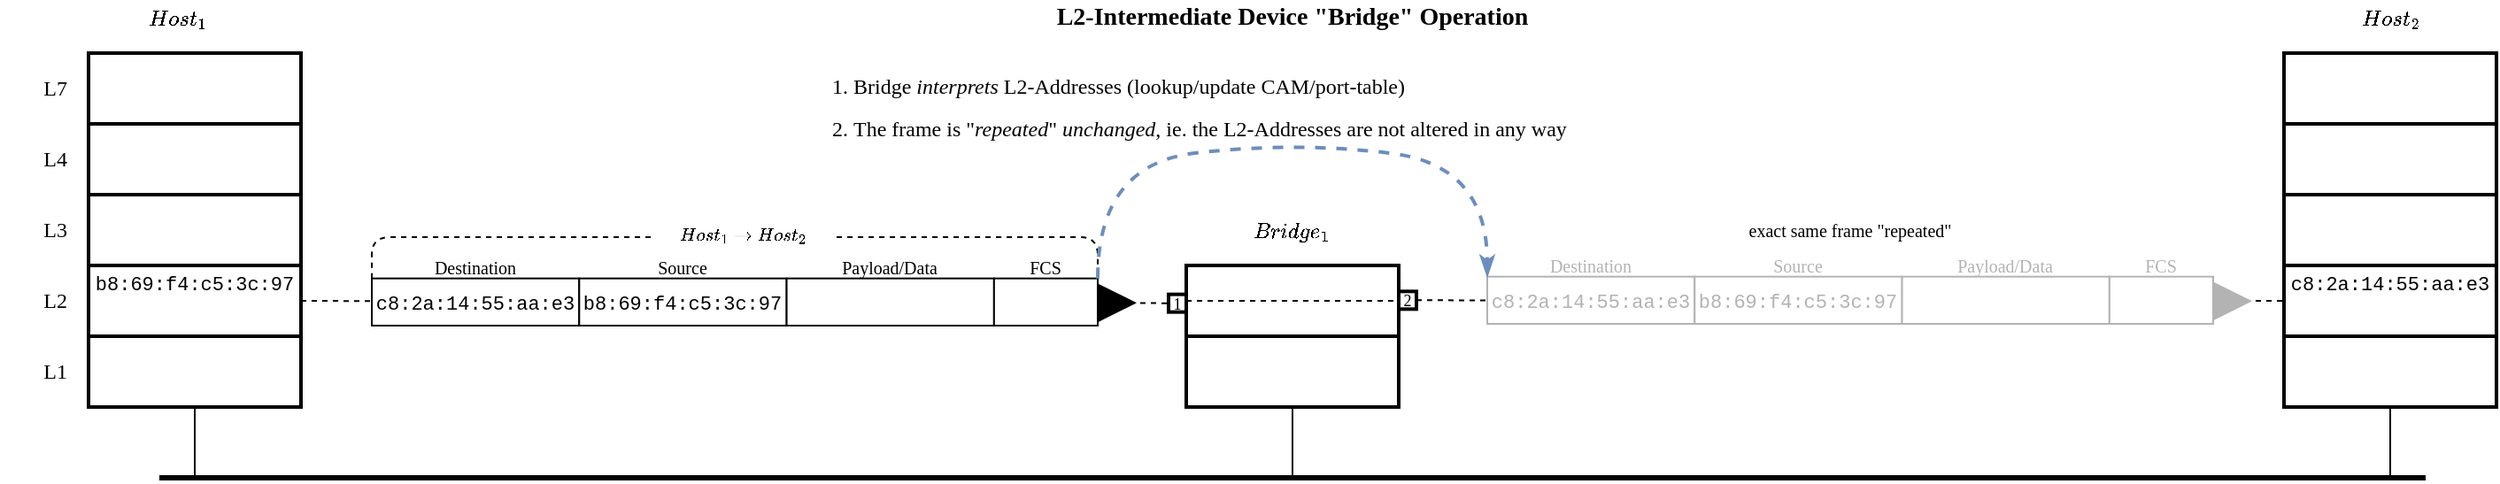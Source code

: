 <mxfile version="13.7.7" type="github">
  <diagram id="GS0gh4Sqh1Imd_AyxvJ1" name="Page-1">
    <mxGraphModel dx="1238" dy="598" grid="1" gridSize="10" guides="1" tooltips="1" connect="1" arrows="1" fold="1" page="1" pageScale="1" pageWidth="1169" pageHeight="827" math="1" shadow="0">
      <root>
        <mxCell id="0" />
        <mxCell id="1" parent="0" />
        <mxCell id="A-RnJZwd3Cinr7Ehx1_a-79" value="" style="endArrow=none;dashed=1;html=1;strokeWidth=1;exitX=1;exitY=0.5;exitDx=0;exitDy=0;entryX=0;entryY=0.5;entryDx=0;entryDy=0;" parent="1" source="A-RnJZwd3Cinr7Ehx1_a-4" target="A-RnJZwd3Cinr7Ehx1_a-78" edge="1">
          <mxGeometry width="50" height="50" relative="1" as="geometry">
            <mxPoint x="200" y="220" as="sourcePoint" />
            <mxPoint x="700" y="220" as="targetPoint" />
          </mxGeometry>
        </mxCell>
        <mxCell id="A-RnJZwd3Cinr7Ehx1_a-1" value="" style="rounded=0;whiteSpace=wrap;html=1;strokeWidth=2;" parent="1" vertex="1">
          <mxGeometry x="80" y="80" width="120" height="40" as="geometry" />
        </mxCell>
        <mxCell id="A-RnJZwd3Cinr7Ehx1_a-2" value="" style="rounded=0;whiteSpace=wrap;html=1;strokeWidth=2;" parent="1" vertex="1">
          <mxGeometry x="80" y="120" width="120" height="40" as="geometry" />
        </mxCell>
        <mxCell id="A-RnJZwd3Cinr7Ehx1_a-3" value="" style="rounded=0;whiteSpace=wrap;html=1;strokeWidth=2;" parent="1" vertex="1">
          <mxGeometry x="80" y="160" width="120" height="40" as="geometry" />
        </mxCell>
        <mxCell id="A-RnJZwd3Cinr7Ehx1_a-4" value="" style="rounded=0;whiteSpace=wrap;html=1;strokeWidth=2;" parent="1" vertex="1">
          <mxGeometry x="80" y="200" width="120" height="40" as="geometry" />
        </mxCell>
        <mxCell id="A-RnJZwd3Cinr7Ehx1_a-5" value="" style="rounded=0;whiteSpace=wrap;html=1;strokeWidth=2;" parent="1" vertex="1">
          <mxGeometry x="80" y="240" width="120" height="40" as="geometry" />
        </mxCell>
        <mxCell id="A-RnJZwd3Cinr7Ehx1_a-11" value="" style="endArrow=none;html=1;strokeWidth=3;" parent="1" edge="1">
          <mxGeometry width="50" height="50" relative="1" as="geometry">
            <mxPoint x="120" y="320" as="sourcePoint" />
            <mxPoint x="1400" y="320" as="targetPoint" />
          </mxGeometry>
        </mxCell>
        <mxCell id="A-RnJZwd3Cinr7Ehx1_a-12" value="" style="endArrow=none;html=1;strokeWidth=1;entryX=0.5;entryY=1;entryDx=0;entryDy=0;" parent="1" target="A-RnJZwd3Cinr7Ehx1_a-5" edge="1">
          <mxGeometry width="50" height="50" relative="1" as="geometry">
            <mxPoint x="140" y="320" as="sourcePoint" />
            <mxPoint x="650" y="350" as="targetPoint" />
          </mxGeometry>
        </mxCell>
        <mxCell id="A-RnJZwd3Cinr7Ehx1_a-14" value="" style="endArrow=none;dashed=1;html=1;strokeWidth=1;exitX=1;exitY=0.5;exitDx=0;exitDy=0;entryX=0;entryY=0.5;entryDx=0;entryDy=0;" parent="1" source="A-RnJZwd3Cinr7Ehx1_a-78" target="A-RnJZwd3Cinr7Ehx1_a-18" edge="1">
          <mxGeometry width="50" height="50" relative="1" as="geometry">
            <mxPoint x="600" y="400" as="sourcePoint" />
            <mxPoint x="360" y="220" as="targetPoint" />
          </mxGeometry>
        </mxCell>
        <mxCell id="A-RnJZwd3Cinr7Ehx1_a-18" value="" style="rounded=0;whiteSpace=wrap;html=1;strokeWidth=2;" parent="1" vertex="1">
          <mxGeometry x="700" y="200" width="120" height="40" as="geometry" />
        </mxCell>
        <mxCell id="A-RnJZwd3Cinr7Ehx1_a-19" value="" style="rounded=0;whiteSpace=wrap;html=1;strokeWidth=2;" parent="1" vertex="1">
          <mxGeometry x="700" y="240" width="120" height="40" as="geometry" />
        </mxCell>
        <mxCell id="A-RnJZwd3Cinr7Ehx1_a-20" value="" style="endArrow=none;html=1;strokeWidth=1;entryX=0.5;entryY=1;entryDx=0;entryDy=0;" parent="1" target="A-RnJZwd3Cinr7Ehx1_a-19" edge="1">
          <mxGeometry width="50" height="50" relative="1" as="geometry">
            <mxPoint x="760" y="320" as="sourcePoint" />
            <mxPoint x="590" y="350" as="targetPoint" />
          </mxGeometry>
        </mxCell>
        <mxCell id="A-RnJZwd3Cinr7Ehx1_a-21" value="L7" style="text;html=1;strokeColor=none;fillColor=none;align=right;verticalAlign=middle;whiteSpace=wrap;rounded=0;fontFamily=Verdana;" parent="1" vertex="1">
          <mxGeometry x="30" y="90" width="40" height="20" as="geometry" />
        </mxCell>
        <mxCell id="A-RnJZwd3Cinr7Ehx1_a-22" value="L4" style="text;html=1;strokeColor=none;fillColor=none;align=right;verticalAlign=middle;whiteSpace=wrap;rounded=0;fontFamily=Verdana;" parent="1" vertex="1">
          <mxGeometry x="30" y="130" width="40" height="20" as="geometry" />
        </mxCell>
        <mxCell id="A-RnJZwd3Cinr7Ehx1_a-23" value="L3" style="text;html=1;strokeColor=none;fillColor=none;align=right;verticalAlign=middle;whiteSpace=wrap;rounded=0;fontFamily=Verdana;" parent="1" vertex="1">
          <mxGeometry x="30" y="170" width="40" height="20" as="geometry" />
        </mxCell>
        <mxCell id="A-RnJZwd3Cinr7Ehx1_a-24" value="L2" style="text;html=1;strokeColor=none;fillColor=none;align=right;verticalAlign=middle;whiteSpace=wrap;rounded=0;fontFamily=Verdana;" parent="1" vertex="1">
          <mxGeometry x="30" y="210" width="40" height="20" as="geometry" />
        </mxCell>
        <mxCell id="A-RnJZwd3Cinr7Ehx1_a-25" value="L1" style="text;html=1;strokeColor=none;fillColor=none;align=right;verticalAlign=middle;whiteSpace=wrap;rounded=0;fontFamily=Verdana;" parent="1" vertex="1">
          <mxGeometry x="30" y="250" width="40" height="20" as="geometry" />
        </mxCell>
        <mxCell id="A-RnJZwd3Cinr7Ehx1_a-26" value="" style="endArrow=none;dashed=1;html=1;strokeWidth=1;entryX=0;entryY=0.5;entryDx=0;entryDy=0;" parent="1" source="A-RnJZwd3Cinr7Ehx1_a-80" target="A-RnJZwd3Cinr7Ehx1_a-9" edge="1">
          <mxGeometry width="50" height="50" relative="1" as="geometry">
            <mxPoint x="820" y="219" as="sourcePoint" />
            <mxPoint x="960" y="219.5" as="targetPoint" />
          </mxGeometry>
        </mxCell>
        <mxCell id="A-RnJZwd3Cinr7Ehx1_a-27" value="$$Host_1$$" style="text;html=1;strokeColor=none;fillColor=none;align=center;verticalAlign=middle;whiteSpace=wrap;rounded=0;fontFamily=Verdana;" parent="1" vertex="1">
          <mxGeometry x="110" y="50" width="40" height="20" as="geometry" />
        </mxCell>
        <mxCell id="A-RnJZwd3Cinr7Ehx1_a-29" value="$$Bridge_1$$" style="text;html=1;strokeColor=none;fillColor=none;align=center;verticalAlign=middle;whiteSpace=wrap;rounded=0;fontFamily=Verdana;" parent="1" vertex="1">
          <mxGeometry x="740" y="170" width="40" height="20" as="geometry" />
        </mxCell>
        <mxCell id="A-RnJZwd3Cinr7Ehx1_a-30" value="&lt;p class=&quot;p1&quot; style=&quot;margin: 0px ; font-stretch: normal ; line-height: normal ; font-size: 11px&quot;&gt;&lt;span class=&quot;s1&quot; style=&quot;background-color: rgb(255 , 255 , 255)&quot;&gt;&lt;font face=&quot;Courier New&quot;&gt;b8:69:f4:c5:3c:97&lt;/font&gt;&lt;/span&gt;&lt;/p&gt;" style="text;html=1;strokeColor=none;fillColor=none;align=center;verticalAlign=middle;whiteSpace=wrap;rounded=0;rotation=0;" parent="1" vertex="1">
          <mxGeometry x="120" y="200" width="40" height="20" as="geometry" />
        </mxCell>
        <mxCell id="A-RnJZwd3Cinr7Ehx1_a-56" value="" style="group" parent="1" vertex="1" connectable="0">
          <mxGeometry x="1320" y="50" width="120" height="270" as="geometry" />
        </mxCell>
        <mxCell id="A-RnJZwd3Cinr7Ehx1_a-6" value="" style="rounded=0;whiteSpace=wrap;html=1;strokeWidth=2;" parent="A-RnJZwd3Cinr7Ehx1_a-56" vertex="1">
          <mxGeometry y="30" width="120" height="40" as="geometry" />
        </mxCell>
        <mxCell id="A-RnJZwd3Cinr7Ehx1_a-7" value="" style="rounded=0;whiteSpace=wrap;html=1;strokeWidth=2;" parent="A-RnJZwd3Cinr7Ehx1_a-56" vertex="1">
          <mxGeometry y="70" width="120" height="40" as="geometry" />
        </mxCell>
        <mxCell id="A-RnJZwd3Cinr7Ehx1_a-8" value="" style="rounded=0;whiteSpace=wrap;html=1;strokeWidth=2;" parent="A-RnJZwd3Cinr7Ehx1_a-56" vertex="1">
          <mxGeometry y="110" width="120" height="40" as="geometry" />
        </mxCell>
        <mxCell id="A-RnJZwd3Cinr7Ehx1_a-9" value="" style="rounded=0;whiteSpace=wrap;html=1;strokeWidth=2;" parent="A-RnJZwd3Cinr7Ehx1_a-56" vertex="1">
          <mxGeometry y="150" width="120" height="40" as="geometry" />
        </mxCell>
        <mxCell id="A-RnJZwd3Cinr7Ehx1_a-10" value="" style="rounded=0;whiteSpace=wrap;html=1;strokeWidth=2;" parent="A-RnJZwd3Cinr7Ehx1_a-56" vertex="1">
          <mxGeometry y="190" width="120" height="40" as="geometry" />
        </mxCell>
        <mxCell id="A-RnJZwd3Cinr7Ehx1_a-13" value="" style="endArrow=none;html=1;strokeWidth=1;entryX=0.5;entryY=1;entryDx=0;entryDy=0;" parent="A-RnJZwd3Cinr7Ehx1_a-56" target="A-RnJZwd3Cinr7Ehx1_a-10" edge="1">
          <mxGeometry width="50" height="50" relative="1" as="geometry">
            <mxPoint x="60" y="270" as="sourcePoint" />
            <mxPoint x="-110" y="300" as="targetPoint" />
          </mxGeometry>
        </mxCell>
        <mxCell id="A-RnJZwd3Cinr7Ehx1_a-28" value="$$Host_2$$" style="text;html=1;strokeColor=none;fillColor=none;align=center;verticalAlign=middle;whiteSpace=wrap;rounded=0;fontFamily=Verdana;" parent="A-RnJZwd3Cinr7Ehx1_a-56" vertex="1">
          <mxGeometry x="40" width="40" height="20" as="geometry" />
        </mxCell>
        <mxCell id="A-RnJZwd3Cinr7Ehx1_a-31" value="&lt;p class=&quot;p1&quot; style=&quot;margin: 0px ; font-stretch: normal ; line-height: normal ; font-size: 11px&quot;&gt;&lt;span class=&quot;s1&quot; style=&quot;background-color: rgb(255 , 255 , 255)&quot;&gt;&lt;font face=&quot;Courier New&quot;&gt;c8:2a:14:55:aa:e3&lt;/font&gt;&lt;/span&gt;&lt;/p&gt;" style="text;html=1;strokeColor=none;fillColor=none;align=center;verticalAlign=middle;whiteSpace=wrap;rounded=0;rotation=0;" parent="A-RnJZwd3Cinr7Ehx1_a-56" vertex="1">
          <mxGeometry x="40" y="150" width="40" height="20" as="geometry" />
        </mxCell>
        <mxCell id="A-RnJZwd3Cinr7Ehx1_a-57" value="" style="group" parent="1" vertex="1" connectable="0">
          <mxGeometry x="240" y="173" width="432" height="61" as="geometry" />
        </mxCell>
        <mxCell id="A-RnJZwd3Cinr7Ehx1_a-48" value="" style="group" parent="A-RnJZwd3Cinr7Ehx1_a-57" vertex="1" connectable="0">
          <mxGeometry y="21" width="432" height="40" as="geometry" />
        </mxCell>
        <mxCell id="A-RnJZwd3Cinr7Ehx1_a-43" value="" style="group" parent="A-RnJZwd3Cinr7Ehx1_a-48" vertex="1" connectable="0">
          <mxGeometry width="410" height="40" as="geometry" />
        </mxCell>
        <mxCell id="A-RnJZwd3Cinr7Ehx1_a-32" value="" style="rounded=0;whiteSpace=wrap;html=1;strokeWidth=1;fontFamily=Verdana;align=right;fontSize=10;" parent="A-RnJZwd3Cinr7Ehx1_a-43" vertex="1">
          <mxGeometry y="13.333" width="117.143" height="26.667" as="geometry" />
        </mxCell>
        <mxCell id="A-RnJZwd3Cinr7Ehx1_a-33" value="" style="rounded=0;whiteSpace=wrap;html=1;strokeWidth=1;fontFamily=Verdana;align=right;fontSize=10;" parent="A-RnJZwd3Cinr7Ehx1_a-43" vertex="1">
          <mxGeometry x="117.143" y="13.333" width="117.143" height="26.667" as="geometry" />
        </mxCell>
        <mxCell id="A-RnJZwd3Cinr7Ehx1_a-34" value="" style="rounded=0;whiteSpace=wrap;html=1;strokeWidth=1;fontFamily=Verdana;align=right;fontSize=10;" parent="A-RnJZwd3Cinr7Ehx1_a-43" vertex="1">
          <mxGeometry x="234.286" y="13.333" width="117.143" height="26.667" as="geometry" />
        </mxCell>
        <mxCell id="A-RnJZwd3Cinr7Ehx1_a-35" value="" style="rounded=0;whiteSpace=wrap;html=1;strokeWidth=1;fontFamily=Verdana;align=right;fontSize=10;" parent="A-RnJZwd3Cinr7Ehx1_a-43" vertex="1">
          <mxGeometry x="351.429" y="13.333" width="58.571" height="26.667" as="geometry" />
        </mxCell>
        <mxCell id="A-RnJZwd3Cinr7Ehx1_a-37" value="&lt;p class=&quot;p1&quot; style=&quot;margin: 0px ; font-stretch: normal ; line-height: normal ; font-size: 11px&quot;&gt;&lt;span class=&quot;s1&quot; style=&quot;background-color: rgb(255 , 255 , 255)&quot;&gt;&lt;font face=&quot;Courier New&quot;&gt;b8:69:f4:c5:3c:97&lt;/font&gt;&lt;/span&gt;&lt;/p&gt;" style="text;html=1;strokeColor=none;fillColor=none;align=center;verticalAlign=middle;whiteSpace=wrap;rounded=0;rotation=0;" parent="A-RnJZwd3Cinr7Ehx1_a-43" vertex="1">
          <mxGeometry x="156.19" y="20" width="39.048" height="13.333" as="geometry" />
        </mxCell>
        <mxCell id="A-RnJZwd3Cinr7Ehx1_a-38" value="&lt;p class=&quot;p1&quot; style=&quot;margin: 0px ; font-stretch: normal ; line-height: normal ; font-size: 11px&quot;&gt;&lt;span class=&quot;s1&quot; style=&quot;background-color: rgb(255 , 255 , 255)&quot;&gt;&lt;font face=&quot;Courier New&quot;&gt;c8:2a:14:55:aa:e3&lt;/font&gt;&lt;/span&gt;&lt;/p&gt;" style="text;html=1;strokeColor=none;fillColor=none;align=center;verticalAlign=middle;whiteSpace=wrap;rounded=0;rotation=0;" parent="A-RnJZwd3Cinr7Ehx1_a-43" vertex="1">
          <mxGeometry x="39.048" y="20.167" width="39.048" height="13.333" as="geometry" />
        </mxCell>
        <mxCell id="A-RnJZwd3Cinr7Ehx1_a-39" value="Destination" style="text;html=1;strokeColor=none;fillColor=none;align=center;verticalAlign=middle;whiteSpace=wrap;rounded=0;fontFamily=Verdana;fontSize=10;" parent="A-RnJZwd3Cinr7Ehx1_a-43" vertex="1">
          <mxGeometry x="39.048" width="39.048" height="13.333" as="geometry" />
        </mxCell>
        <mxCell id="A-RnJZwd3Cinr7Ehx1_a-40" value="Source" style="text;html=1;strokeColor=none;fillColor=none;align=center;verticalAlign=middle;whiteSpace=wrap;rounded=0;fontFamily=Verdana;fontSize=10;" parent="A-RnJZwd3Cinr7Ehx1_a-43" vertex="1">
          <mxGeometry x="156.19" width="39.048" height="13.333" as="geometry" />
        </mxCell>
        <mxCell id="A-RnJZwd3Cinr7Ehx1_a-41" value="Payload/Data" style="text;html=1;strokeColor=none;fillColor=none;align=center;verticalAlign=middle;whiteSpace=wrap;rounded=0;fontFamily=Verdana;fontSize=10;" parent="A-RnJZwd3Cinr7Ehx1_a-43" vertex="1">
          <mxGeometry x="273.333" width="39.048" height="13.333" as="geometry" />
        </mxCell>
        <mxCell id="A-RnJZwd3Cinr7Ehx1_a-42" value="FCS" style="text;html=1;strokeColor=none;fillColor=none;align=center;verticalAlign=middle;whiteSpace=wrap;rounded=0;fontFamily=Verdana;fontSize=10;" parent="A-RnJZwd3Cinr7Ehx1_a-43" vertex="1">
          <mxGeometry x="361.19" width="39.048" height="13.333" as="geometry" />
        </mxCell>
        <mxCell id="A-RnJZwd3Cinr7Ehx1_a-50" value="" style="endArrow=none;dashed=1;html=1;strokeWidth=1;fontFamily=Verdana;fontSize=10;exitX=0;exitY=0;exitDx=0;exitDy=0;entryX=1;entryY=0;entryDx=0;entryDy=0;" parent="A-RnJZwd3Cinr7Ehx1_a-43" source="A-RnJZwd3Cinr7Ehx1_a-32" target="A-RnJZwd3Cinr7Ehx1_a-35" edge="1">
          <mxGeometry width="50" height="50" relative="1" as="geometry">
            <mxPoint x="140" y="280" as="sourcePoint" />
            <mxPoint x="530" y="-100" as="targetPoint" />
            <Array as="points">
              <mxPoint y="-10" />
              <mxPoint x="410" y="-10" />
            </Array>
          </mxGeometry>
        </mxCell>
        <mxCell id="A-RnJZwd3Cinr7Ehx1_a-47" value="" style="endArrow=block;html=1;strokeWidth=6;fontFamily=Verdana;fontSize=10;endFill=1;" parent="A-RnJZwd3Cinr7Ehx1_a-48" edge="1">
          <mxGeometry width="50" height="50" relative="1" as="geometry">
            <mxPoint x="412" y="27.17" as="sourcePoint" />
            <mxPoint x="432" y="27.17" as="targetPoint" />
          </mxGeometry>
        </mxCell>
        <mxCell id="A-RnJZwd3Cinr7Ehx1_a-49" value="$$Host_1 \rightarrow Host_2$$" style="text;html=1;strokeColor=none;align=center;verticalAlign=middle;whiteSpace=wrap;rounded=0;fontFamily=Verdana;fontSize=10;fillColor=#ffffff;" parent="A-RnJZwd3Cinr7Ehx1_a-57" vertex="1">
          <mxGeometry x="160" width="100" height="20" as="geometry" />
        </mxCell>
        <mxCell id="A-RnJZwd3Cinr7Ehx1_a-75" value="exact same frame &quot;repeated&quot;" style="text;html=1;strokeColor=none;fillColor=none;align=center;verticalAlign=middle;whiteSpace=wrap;rounded=0;fontFamily=Verdana;fontSize=10;" parent="1" vertex="1">
          <mxGeometry x="890" y="170" width="370" height="20" as="geometry" />
        </mxCell>
        <mxCell id="A-RnJZwd3Cinr7Ehx1_a-76" value="&lt;ol style=&quot;line-height: 200%&quot;&gt;&lt;li&gt;&lt;font style=&quot;font-size: 12px&quot;&gt;Bridge &lt;i&gt;interprets &lt;/i&gt;L2-Addresses (lookup/update CAM/port-table)&lt;/font&gt;&lt;/li&gt;&lt;li&gt;&lt;font style=&quot;font-size: 12px&quot;&gt;&lt;span&gt;The frame is &quot;&lt;/span&gt;&lt;i&gt;repeated&lt;/i&gt;&lt;span&gt;&quot; &lt;/span&gt;&lt;i&gt;unchanged&lt;/i&gt;&lt;span&gt;, ie. the L2-Addresses are not altered in any way&lt;/span&gt;&lt;/font&gt;&lt;/li&gt;&lt;/ol&gt;" style="text;html=1;strokeColor=none;fillColor=none;align=left;verticalAlign=middle;whiteSpace=wrap;rounded=0;fontFamily=Verdana;fontSize=12;" parent="1" vertex="1">
          <mxGeometry x="470" y="100" width="640" height="20" as="geometry" />
        </mxCell>
        <mxCell id="A-RnJZwd3Cinr7Ehx1_a-78" value="&lt;font style=&quot;font-size: 9px&quot; face=&quot;Verdana&quot;&gt;1&lt;/font&gt;" style="whiteSpace=wrap;html=1;aspect=fixed;strokeWidth=2;" parent="1" vertex="1">
          <mxGeometry x="690" y="216.33" width="10" height="10" as="geometry" />
        </mxCell>
        <mxCell id="A-RnJZwd3Cinr7Ehx1_a-80" value="2" style="whiteSpace=wrap;html=1;aspect=fixed;strokeWidth=2;fontFamily=Verdana;fontSize=9;" parent="1" vertex="1">
          <mxGeometry x="820" y="214.67" width="10" height="10" as="geometry" />
        </mxCell>
        <mxCell id="A-RnJZwd3Cinr7Ehx1_a-81" value="" style="endArrow=none;dashed=1;html=1;strokeWidth=1;entryX=0;entryY=0.5;entryDx=0;entryDy=0;" parent="1" target="A-RnJZwd3Cinr7Ehx1_a-80" edge="1">
          <mxGeometry width="50" height="50" relative="1" as="geometry">
            <mxPoint x="820" y="219" as="sourcePoint" />
            <mxPoint x="1320" y="220" as="targetPoint" />
          </mxGeometry>
        </mxCell>
        <mxCell id="A-RnJZwd3Cinr7Ehx1_a-82" value="L2-Intermediate Device &quot;Bridge&quot; Operation" style="text;html=1;strokeColor=none;fillColor=none;align=center;verticalAlign=middle;whiteSpace=wrap;rounded=0;fontFamily=Verdana;fontSize=14;fontStyle=1" parent="1" vertex="1">
          <mxGeometry x="200" y="50" width="1120" height="20" as="geometry" />
        </mxCell>
        <mxCell id="A-RnJZwd3Cinr7Ehx1_a-72" value="" style="endArrow=block;html=1;strokeWidth=6;fontFamily=Verdana;fontSize=10;endFill=1;fontColor=#B3B3B3;strokeColor=#B3B3B3;" parent="1" edge="1">
          <mxGeometry width="50" height="50" relative="1" as="geometry">
            <mxPoint x="1282" y="220.17" as="sourcePoint" />
            <mxPoint x="1302" y="220.17" as="targetPoint" />
          </mxGeometry>
        </mxCell>
        <mxCell id="A-RnJZwd3Cinr7Ehx1_a-61" value="" style="rounded=0;whiteSpace=wrap;html=1;strokeWidth=1;fontFamily=Verdana;align=right;fontSize=10;fontColor=#B3B3B3;strokeColor=#B3B3B3;" parent="1" vertex="1">
          <mxGeometry x="870" y="206.333" width="117.143" height="26.667" as="geometry" />
        </mxCell>
        <mxCell id="A-RnJZwd3Cinr7Ehx1_a-62" value="" style="rounded=0;whiteSpace=wrap;html=1;strokeWidth=1;fontFamily=Verdana;align=right;fontSize=10;fontColor=#B3B3B3;strokeColor=#B3B3B3;" parent="1" vertex="1">
          <mxGeometry x="987.143" y="206.333" width="117.143" height="26.667" as="geometry" />
        </mxCell>
        <mxCell id="A-RnJZwd3Cinr7Ehx1_a-63" value="" style="rounded=0;whiteSpace=wrap;html=1;strokeWidth=1;fontFamily=Verdana;align=right;fontSize=10;fontColor=#B3B3B3;strokeColor=#B3B3B3;" parent="1" vertex="1">
          <mxGeometry x="1104.286" y="206.333" width="117.143" height="26.667" as="geometry" />
        </mxCell>
        <mxCell id="A-RnJZwd3Cinr7Ehx1_a-64" value="" style="rounded=0;whiteSpace=wrap;html=1;strokeWidth=1;fontFamily=Verdana;align=right;fontSize=10;fontColor=#B3B3B3;strokeColor=#B3B3B3;" parent="1" vertex="1">
          <mxGeometry x="1221.429" y="206.333" width="58.571" height="26.667" as="geometry" />
        </mxCell>
        <mxCell id="A-RnJZwd3Cinr7Ehx1_a-65" value="&lt;p class=&quot;p1&quot; style=&quot;margin: 0px ; font-stretch: normal ; line-height: normal ; font-size: 11px&quot;&gt;&lt;span class=&quot;s1&quot; style=&quot;background-color: rgb(255 , 255 , 255)&quot;&gt;&lt;font face=&quot;Courier New&quot;&gt;b8:69:f4:c5:3c:97&lt;/font&gt;&lt;/span&gt;&lt;/p&gt;" style="text;html=1;strokeColor=none;fillColor=none;align=center;verticalAlign=middle;whiteSpace=wrap;rounded=0;rotation=0;fontColor=#B3B3B3;" parent="1" vertex="1">
          <mxGeometry x="1026.19" y="213" width="39.048" height="13.333" as="geometry" />
        </mxCell>
        <mxCell id="A-RnJZwd3Cinr7Ehx1_a-66" value="&lt;p class=&quot;p1&quot; style=&quot;margin: 0px ; font-stretch: normal ; line-height: normal ; font-size: 11px&quot;&gt;&lt;span class=&quot;s1&quot; style=&quot;background-color: rgb(255 , 255 , 255)&quot;&gt;&lt;font face=&quot;Courier New&quot;&gt;c8:2a:14:55:aa:e3&lt;/font&gt;&lt;/span&gt;&lt;/p&gt;" style="text;html=1;strokeColor=none;fillColor=none;align=center;verticalAlign=middle;whiteSpace=wrap;rounded=0;rotation=0;fontColor=#B3B3B3;" parent="1" vertex="1">
          <mxGeometry x="909.048" y="213.167" width="39.048" height="13.333" as="geometry" />
        </mxCell>
        <mxCell id="A-RnJZwd3Cinr7Ehx1_a-67" value="Destination" style="text;html=1;strokeColor=none;fillColor=none;align=center;verticalAlign=middle;whiteSpace=wrap;rounded=0;fontFamily=Verdana;fontSize=10;fontColor=#B3B3B3;" parent="1" vertex="1">
          <mxGeometry x="909.048" y="193" width="39.048" height="13.333" as="geometry" />
        </mxCell>
        <mxCell id="A-RnJZwd3Cinr7Ehx1_a-68" value="Source" style="text;html=1;strokeColor=none;fillColor=none;align=center;verticalAlign=middle;whiteSpace=wrap;rounded=0;fontFamily=Verdana;fontSize=10;fontColor=#B3B3B3;" parent="1" vertex="1">
          <mxGeometry x="1026.19" y="193" width="39.048" height="13.333" as="geometry" />
        </mxCell>
        <mxCell id="A-RnJZwd3Cinr7Ehx1_a-69" value="Payload/Data" style="text;html=1;strokeColor=none;fillColor=none;align=center;verticalAlign=middle;whiteSpace=wrap;rounded=0;fontFamily=Verdana;fontSize=10;fontColor=#B3B3B3;" parent="1" vertex="1">
          <mxGeometry x="1143.333" y="193" width="39.048" height="13.333" as="geometry" />
        </mxCell>
        <mxCell id="A-RnJZwd3Cinr7Ehx1_a-70" value="FCS" style="text;html=1;strokeColor=none;fillColor=none;align=center;verticalAlign=middle;whiteSpace=wrap;rounded=0;fontFamily=Verdana;fontSize=10;fontColor=#B3B3B3;" parent="1" vertex="1">
          <mxGeometry x="1231.19" y="193" width="39.048" height="13.333" as="geometry" />
        </mxCell>
        <mxCell id="0DHXR0a3ycqvWdw9qzNx-1" value="" style="endArrow=none;dashed=1;html=1;strokeWidth=1;exitX=0;exitY=0.5;exitDx=0;exitDy=0;entryX=1;entryY=0.5;entryDx=0;entryDy=0;" parent="1" source="A-RnJZwd3Cinr7Ehx1_a-18" target="A-RnJZwd3Cinr7Ehx1_a-18" edge="1">
          <mxGeometry width="50" height="50" relative="1" as="geometry">
            <mxPoint x="555" y="520" as="sourcePoint" />
            <mxPoint x="1045" y="521.33" as="targetPoint" />
          </mxGeometry>
        </mxCell>
        <mxCell id="0DHXR0a3ycqvWdw9qzNx-2" value="" style="endArrow=classicThin;dashed=1;html=1;strokeWidth=2;fontFamily=Verdana;fontSize=14;fontColor=#000000;curved=1;endFill=1;fillColor=#dae8fc;strokeColor=#6c8ebf;exitX=1;exitY=0;exitDx=0;exitDy=0;entryX=0;entryY=0;entryDx=0;entryDy=0;" parent="1" edge="1" target="A-RnJZwd3Cinr7Ehx1_a-61" source="A-RnJZwd3Cinr7Ehx1_a-35">
          <mxGeometry width="50" height="50" relative="1" as="geometry">
            <mxPoint x="640" y="180" as="sourcePoint" />
            <mxPoint x="870" y="200" as="targetPoint" />
            <Array as="points">
              <mxPoint x="650" y="143" />
              <mxPoint x="760" y="130" />
              <mxPoint x="870" y="143" />
            </Array>
          </mxGeometry>
        </mxCell>
      </root>
    </mxGraphModel>
  </diagram>
</mxfile>
